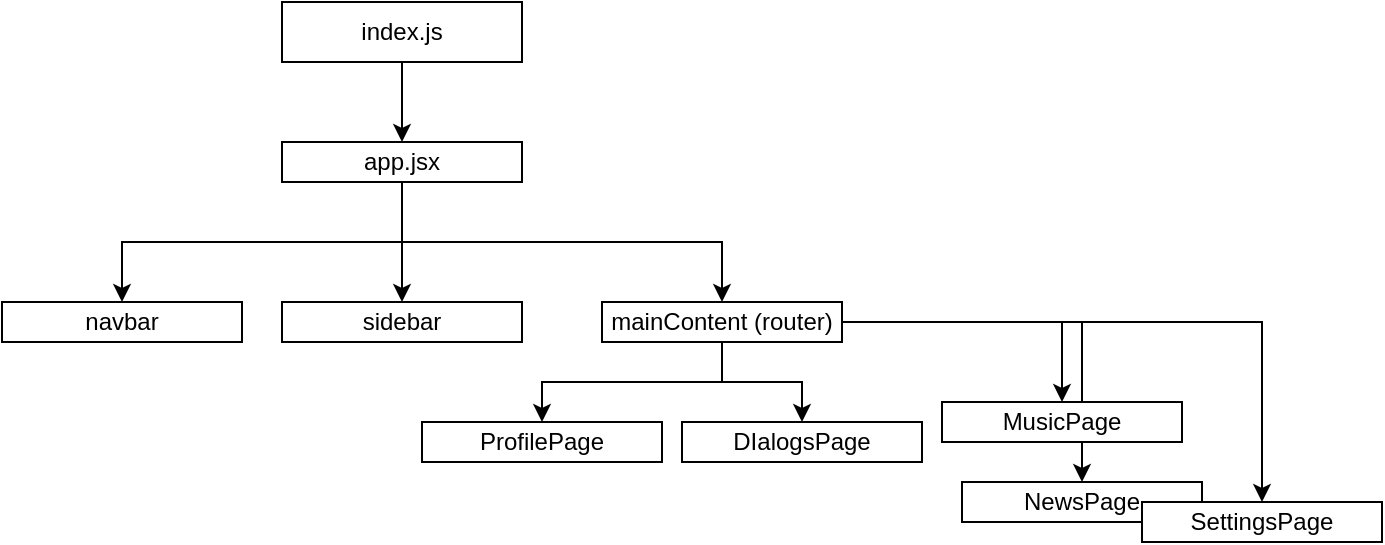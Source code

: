 <mxfile version="12.8.8" type="github"><diagram id="6-xxPj6KAqekYh_v0ggW" name="Page-1"><mxGraphModel dx="1220" dy="504" grid="1" gridSize="10" guides="1" tooltips="1" connect="1" arrows="1" fold="1" page="1" pageScale="1" pageWidth="827" pageHeight="1169" math="0" shadow="0"><root><mxCell id="0"/><mxCell id="1" parent="0"/><mxCell id="h__9HtiVEqFmOBGL-Zgi-2" style="edgeStyle=orthogonalEdgeStyle;rounded=0;orthogonalLoop=1;jettySize=auto;html=1;entryX=0.5;entryY=0;entryDx=0;entryDy=0;" edge="1" parent="1" source="h__9HtiVEqFmOBGL-Zgi-1" target="h__9HtiVEqFmOBGL-Zgi-3"><mxGeometry relative="1" as="geometry"><mxPoint x="310" y="160" as="targetPoint"/></mxGeometry></mxCell><mxCell id="h__9HtiVEqFmOBGL-Zgi-1" value="index.js" style="rounded=0;whiteSpace=wrap;html=1;" vertex="1" parent="1"><mxGeometry x="250" y="30" width="120" height="30" as="geometry"/></mxCell><mxCell id="h__9HtiVEqFmOBGL-Zgi-7" style="edgeStyle=orthogonalEdgeStyle;rounded=0;orthogonalLoop=1;jettySize=auto;html=1;" edge="1" parent="1" source="h__9HtiVEqFmOBGL-Zgi-3" target="h__9HtiVEqFmOBGL-Zgi-5"><mxGeometry relative="1" as="geometry"/></mxCell><mxCell id="h__9HtiVEqFmOBGL-Zgi-8" style="edgeStyle=orthogonalEdgeStyle;rounded=0;orthogonalLoop=1;jettySize=auto;html=1;exitX=0.5;exitY=1;exitDx=0;exitDy=0;" edge="1" parent="1" source="h__9HtiVEqFmOBGL-Zgi-3" target="h__9HtiVEqFmOBGL-Zgi-4"><mxGeometry relative="1" as="geometry"/></mxCell><mxCell id="h__9HtiVEqFmOBGL-Zgi-9" style="edgeStyle=orthogonalEdgeStyle;rounded=0;orthogonalLoop=1;jettySize=auto;html=1;entryX=0.5;entryY=0;entryDx=0;entryDy=0;exitX=0.5;exitY=1;exitDx=0;exitDy=0;" edge="1" parent="1" source="h__9HtiVEqFmOBGL-Zgi-3" target="h__9HtiVEqFmOBGL-Zgi-6"><mxGeometry relative="1" as="geometry"/></mxCell><mxCell id="h__9HtiVEqFmOBGL-Zgi-3" value="app.jsx" style="rounded=0;whiteSpace=wrap;html=1;" vertex="1" parent="1"><mxGeometry x="250" y="100" width="120" height="20" as="geometry"/></mxCell><mxCell id="h__9HtiVEqFmOBGL-Zgi-4" value="navbar" style="rounded=0;whiteSpace=wrap;html=1;" vertex="1" parent="1"><mxGeometry x="110" y="180" width="120" height="20" as="geometry"/></mxCell><mxCell id="h__9HtiVEqFmOBGL-Zgi-5" value="sidebar" style="rounded=0;whiteSpace=wrap;html=1;" vertex="1" parent="1"><mxGeometry x="250" y="180" width="120" height="20" as="geometry"/></mxCell><mxCell id="h__9HtiVEqFmOBGL-Zgi-15" style="edgeStyle=orthogonalEdgeStyle;rounded=0;orthogonalLoop=1;jettySize=auto;html=1;" edge="1" parent="1" source="h__9HtiVEqFmOBGL-Zgi-6" target="h__9HtiVEqFmOBGL-Zgi-10"><mxGeometry relative="1" as="geometry"/></mxCell><mxCell id="h__9HtiVEqFmOBGL-Zgi-16" style="edgeStyle=orthogonalEdgeStyle;rounded=0;orthogonalLoop=1;jettySize=auto;html=1;" edge="1" parent="1" source="h__9HtiVEqFmOBGL-Zgi-6" target="h__9HtiVEqFmOBGL-Zgi-11"><mxGeometry relative="1" as="geometry"/></mxCell><mxCell id="h__9HtiVEqFmOBGL-Zgi-17" style="edgeStyle=orthogonalEdgeStyle;rounded=0;orthogonalLoop=1;jettySize=auto;html=1;entryX=0.5;entryY=0;entryDx=0;entryDy=0;" edge="1" parent="1" source="h__9HtiVEqFmOBGL-Zgi-6" target="h__9HtiVEqFmOBGL-Zgi-12"><mxGeometry relative="1" as="geometry"/></mxCell><mxCell id="h__9HtiVEqFmOBGL-Zgi-18" style="edgeStyle=orthogonalEdgeStyle;rounded=0;orthogonalLoop=1;jettySize=auto;html=1;entryX=0.5;entryY=0;entryDx=0;entryDy=0;" edge="1" parent="1" source="h__9HtiVEqFmOBGL-Zgi-6" target="h__9HtiVEqFmOBGL-Zgi-13"><mxGeometry relative="1" as="geometry"/></mxCell><mxCell id="h__9HtiVEqFmOBGL-Zgi-19" style="edgeStyle=orthogonalEdgeStyle;rounded=0;orthogonalLoop=1;jettySize=auto;html=1;" edge="1" parent="1" source="h__9HtiVEqFmOBGL-Zgi-6" target="h__9HtiVEqFmOBGL-Zgi-14"><mxGeometry relative="1" as="geometry"/></mxCell><mxCell id="h__9HtiVEqFmOBGL-Zgi-6" value="mainContent (router)" style="rounded=0;whiteSpace=wrap;html=1;" vertex="1" parent="1"><mxGeometry x="410" y="180" width="120" height="20" as="geometry"/></mxCell><mxCell id="h__9HtiVEqFmOBGL-Zgi-10" value="ProfilePage" style="rounded=0;whiteSpace=wrap;html=1;" vertex="1" parent="1"><mxGeometry x="320" y="240" width="120" height="20" as="geometry"/></mxCell><mxCell id="h__9HtiVEqFmOBGL-Zgi-11" value="DIalogsPage" style="rounded=0;whiteSpace=wrap;html=1;" vertex="1" parent="1"><mxGeometry x="450" y="240" width="120" height="20" as="geometry"/></mxCell><mxCell id="h__9HtiVEqFmOBGL-Zgi-12" value="MusicPage" style="rounded=0;whiteSpace=wrap;html=1;" vertex="1" parent="1"><mxGeometry x="580" y="230" width="120" height="20" as="geometry"/></mxCell><mxCell id="h__9HtiVEqFmOBGL-Zgi-13" value="NewsPage" style="rounded=0;whiteSpace=wrap;html=1;" vertex="1" parent="1"><mxGeometry x="590" y="270" width="120" height="20" as="geometry"/></mxCell><mxCell id="h__9HtiVEqFmOBGL-Zgi-14" value="SettingsPage" style="rounded=0;whiteSpace=wrap;html=1;" vertex="1" parent="1"><mxGeometry x="680" y="280" width="120" height="20" as="geometry"/></mxCell></root></mxGraphModel></diagram></mxfile>